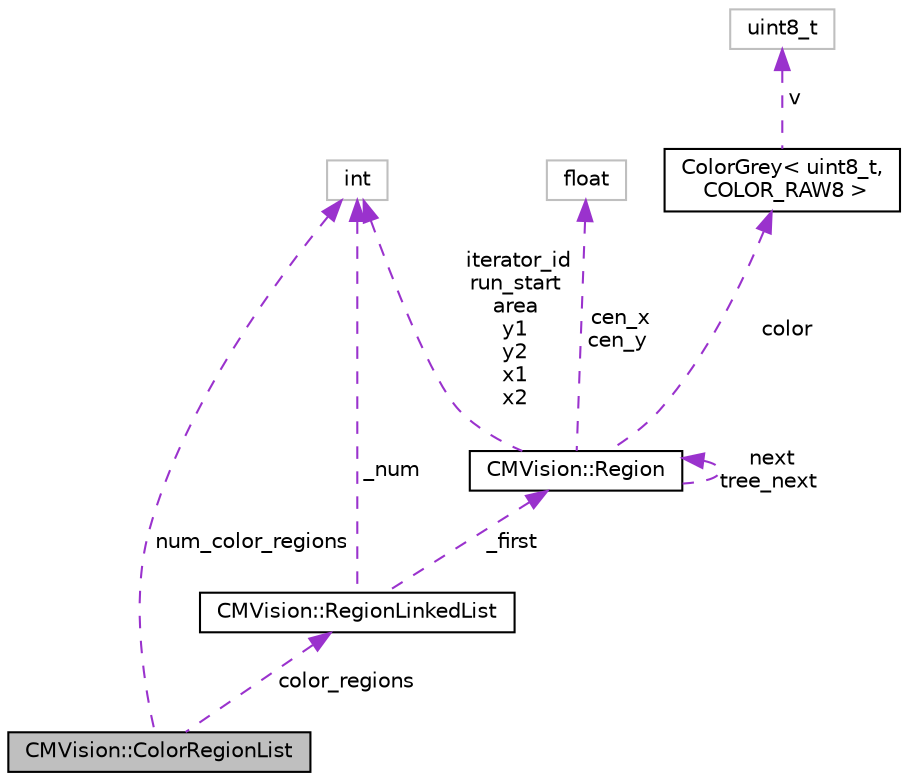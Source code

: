 digraph "CMVision::ColorRegionList"
{
 // INTERACTIVE_SVG=YES
  edge [fontname="Helvetica",fontsize="10",labelfontname="Helvetica",labelfontsize="10"];
  node [fontname="Helvetica",fontsize="10",shape=record];
  Node1 [label="CMVision::ColorRegionList",height=0.2,width=0.4,color="black", fillcolor="grey75", style="filled", fontcolor="black"];
  Node2 -> Node1 [dir="back",color="darkorchid3",fontsize="10",style="dashed",label=" num_color_regions" ,fontname="Helvetica"];
  Node2 [label="int",height=0.2,width=0.4,color="grey75", fillcolor="white", style="filled"];
  Node3 -> Node1 [dir="back",color="darkorchid3",fontsize="10",style="dashed",label=" color_regions" ,fontname="Helvetica"];
  Node3 [label="CMVision::RegionLinkedList",height=0.2,width=0.4,color="black", fillcolor="white", style="filled",URL="$d0/d31/class_c_m_vision_1_1_region_linked_list.html"];
  Node4 -> Node3 [dir="back",color="darkorchid3",fontsize="10",style="dashed",label=" _first" ,fontname="Helvetica"];
  Node4 [label="CMVision::Region",height=0.2,width=0.4,color="black", fillcolor="white", style="filled",URL="$da/deb/class_c_m_vision_1_1_region.html"];
  Node5 -> Node4 [dir="back",color="darkorchid3",fontsize="10",style="dashed",label=" cen_x\ncen_y" ,fontname="Helvetica"];
  Node5 [label="float",height=0.2,width=0.4,color="grey75", fillcolor="white", style="filled"];
  Node4 -> Node4 [dir="back",color="darkorchid3",fontsize="10",style="dashed",label=" next\ntree_next" ,fontname="Helvetica"];
  Node2 -> Node4 [dir="back",color="darkorchid3",fontsize="10",style="dashed",label=" iterator_id\nrun_start\narea\ny1\ny2\nx1\nx2" ,fontname="Helvetica"];
  Node6 -> Node4 [dir="back",color="darkorchid3",fontsize="10",style="dashed",label=" color" ,fontname="Helvetica"];
  Node6 [label="ColorGrey\< uint8_t,\l COLOR_RAW8 \>",height=0.2,width=0.4,color="black", fillcolor="white", style="filled",URL="$db/d8f/class_color_grey.html"];
  Node7 -> Node6 [dir="back",color="darkorchid3",fontsize="10",style="dashed",label=" v" ,fontname="Helvetica"];
  Node7 [label="uint8_t",height=0.2,width=0.4,color="grey75", fillcolor="white", style="filled"];
  Node2 -> Node3 [dir="back",color="darkorchid3",fontsize="10",style="dashed",label=" _num" ,fontname="Helvetica"];
}
